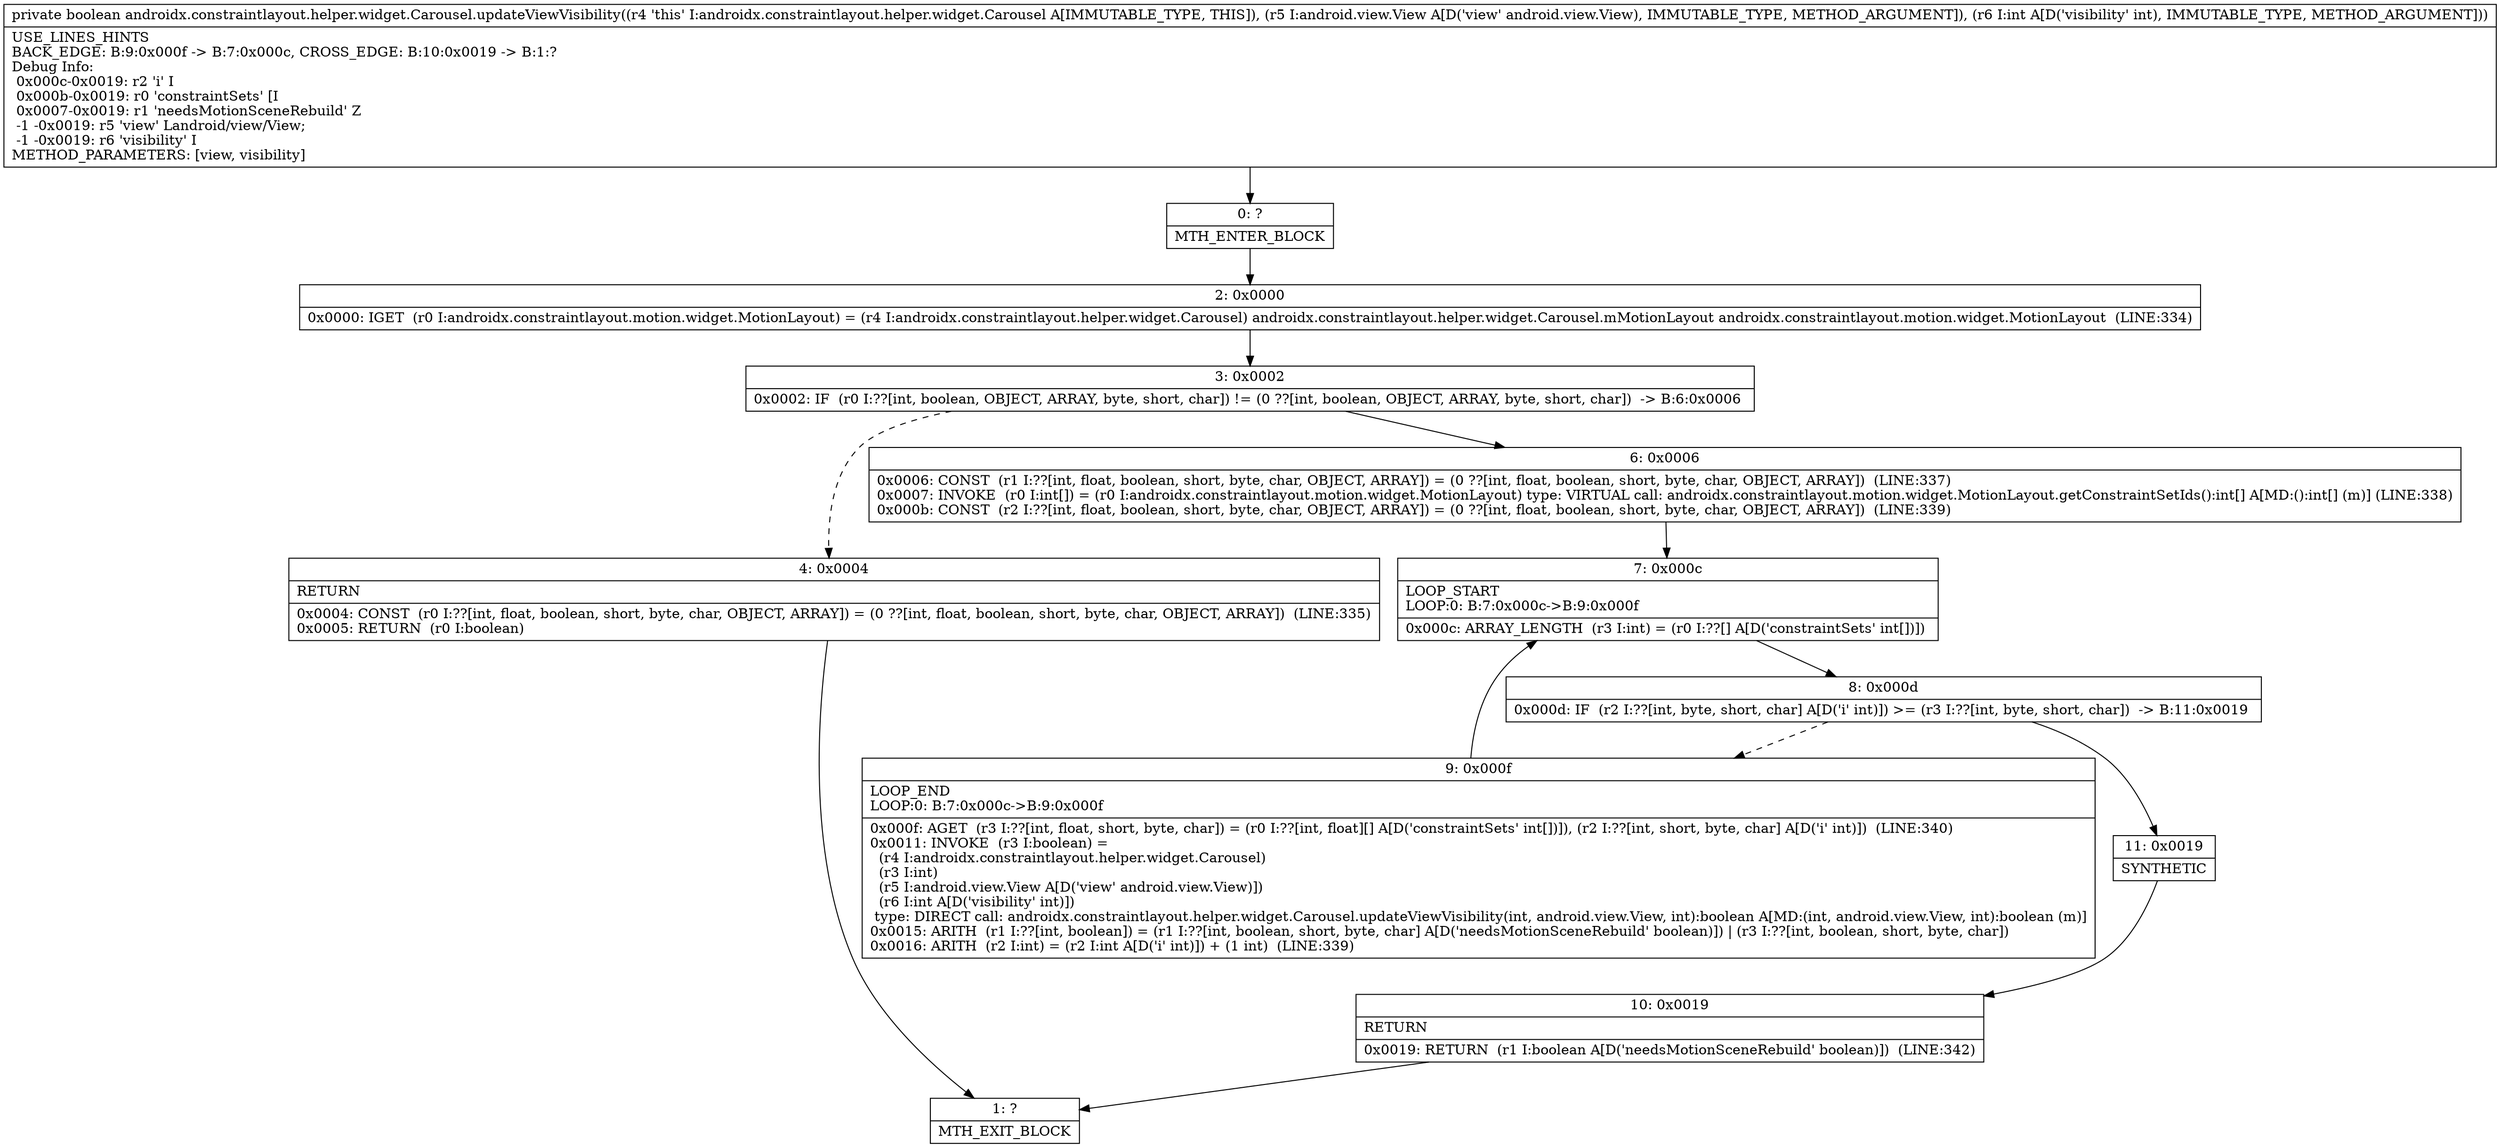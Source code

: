 digraph "CFG forandroidx.constraintlayout.helper.widget.Carousel.updateViewVisibility(Landroid\/view\/View;I)Z" {
Node_0 [shape=record,label="{0\:\ ?|MTH_ENTER_BLOCK\l}"];
Node_2 [shape=record,label="{2\:\ 0x0000|0x0000: IGET  (r0 I:androidx.constraintlayout.motion.widget.MotionLayout) = (r4 I:androidx.constraintlayout.helper.widget.Carousel) androidx.constraintlayout.helper.widget.Carousel.mMotionLayout androidx.constraintlayout.motion.widget.MotionLayout  (LINE:334)\l}"];
Node_3 [shape=record,label="{3\:\ 0x0002|0x0002: IF  (r0 I:??[int, boolean, OBJECT, ARRAY, byte, short, char]) != (0 ??[int, boolean, OBJECT, ARRAY, byte, short, char])  \-\> B:6:0x0006 \l}"];
Node_4 [shape=record,label="{4\:\ 0x0004|RETURN\l|0x0004: CONST  (r0 I:??[int, float, boolean, short, byte, char, OBJECT, ARRAY]) = (0 ??[int, float, boolean, short, byte, char, OBJECT, ARRAY])  (LINE:335)\l0x0005: RETURN  (r0 I:boolean) \l}"];
Node_1 [shape=record,label="{1\:\ ?|MTH_EXIT_BLOCK\l}"];
Node_6 [shape=record,label="{6\:\ 0x0006|0x0006: CONST  (r1 I:??[int, float, boolean, short, byte, char, OBJECT, ARRAY]) = (0 ??[int, float, boolean, short, byte, char, OBJECT, ARRAY])  (LINE:337)\l0x0007: INVOKE  (r0 I:int[]) = (r0 I:androidx.constraintlayout.motion.widget.MotionLayout) type: VIRTUAL call: androidx.constraintlayout.motion.widget.MotionLayout.getConstraintSetIds():int[] A[MD:():int[] (m)] (LINE:338)\l0x000b: CONST  (r2 I:??[int, float, boolean, short, byte, char, OBJECT, ARRAY]) = (0 ??[int, float, boolean, short, byte, char, OBJECT, ARRAY])  (LINE:339)\l}"];
Node_7 [shape=record,label="{7\:\ 0x000c|LOOP_START\lLOOP:0: B:7:0x000c\-\>B:9:0x000f\l|0x000c: ARRAY_LENGTH  (r3 I:int) = (r0 I:??[] A[D('constraintSets' int[])]) \l}"];
Node_8 [shape=record,label="{8\:\ 0x000d|0x000d: IF  (r2 I:??[int, byte, short, char] A[D('i' int)]) \>= (r3 I:??[int, byte, short, char])  \-\> B:11:0x0019 \l}"];
Node_9 [shape=record,label="{9\:\ 0x000f|LOOP_END\lLOOP:0: B:7:0x000c\-\>B:9:0x000f\l|0x000f: AGET  (r3 I:??[int, float, short, byte, char]) = (r0 I:??[int, float][] A[D('constraintSets' int[])]), (r2 I:??[int, short, byte, char] A[D('i' int)])  (LINE:340)\l0x0011: INVOKE  (r3 I:boolean) = \l  (r4 I:androidx.constraintlayout.helper.widget.Carousel)\l  (r3 I:int)\l  (r5 I:android.view.View A[D('view' android.view.View)])\l  (r6 I:int A[D('visibility' int)])\l type: DIRECT call: androidx.constraintlayout.helper.widget.Carousel.updateViewVisibility(int, android.view.View, int):boolean A[MD:(int, android.view.View, int):boolean (m)]\l0x0015: ARITH  (r1 I:??[int, boolean]) = (r1 I:??[int, boolean, short, byte, char] A[D('needsMotionSceneRebuild' boolean)]) \| (r3 I:??[int, boolean, short, byte, char]) \l0x0016: ARITH  (r2 I:int) = (r2 I:int A[D('i' int)]) + (1 int)  (LINE:339)\l}"];
Node_11 [shape=record,label="{11\:\ 0x0019|SYNTHETIC\l}"];
Node_10 [shape=record,label="{10\:\ 0x0019|RETURN\l|0x0019: RETURN  (r1 I:boolean A[D('needsMotionSceneRebuild' boolean)])  (LINE:342)\l}"];
MethodNode[shape=record,label="{private boolean androidx.constraintlayout.helper.widget.Carousel.updateViewVisibility((r4 'this' I:androidx.constraintlayout.helper.widget.Carousel A[IMMUTABLE_TYPE, THIS]), (r5 I:android.view.View A[D('view' android.view.View), IMMUTABLE_TYPE, METHOD_ARGUMENT]), (r6 I:int A[D('visibility' int), IMMUTABLE_TYPE, METHOD_ARGUMENT]))  | USE_LINES_HINTS\lBACK_EDGE: B:9:0x000f \-\> B:7:0x000c, CROSS_EDGE: B:10:0x0019 \-\> B:1:?\lDebug Info:\l  0x000c\-0x0019: r2 'i' I\l  0x000b\-0x0019: r0 'constraintSets' [I\l  0x0007\-0x0019: r1 'needsMotionSceneRebuild' Z\l  \-1 \-0x0019: r5 'view' Landroid\/view\/View;\l  \-1 \-0x0019: r6 'visibility' I\lMETHOD_PARAMETERS: [view, visibility]\l}"];
MethodNode -> Node_0;Node_0 -> Node_2;
Node_2 -> Node_3;
Node_3 -> Node_4[style=dashed];
Node_3 -> Node_6;
Node_4 -> Node_1;
Node_6 -> Node_7;
Node_7 -> Node_8;
Node_8 -> Node_9[style=dashed];
Node_8 -> Node_11;
Node_9 -> Node_7;
Node_11 -> Node_10;
Node_10 -> Node_1;
}

